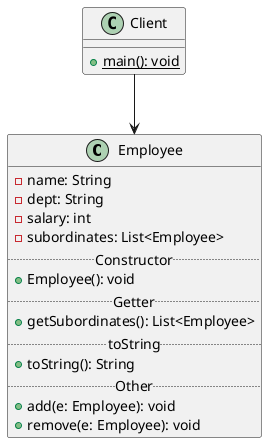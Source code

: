 @startuml

class Employee {
    - name: String
    - dept: String
    - salary: int
    - subordinates: List<Employee>
    .. Constructor ..
    + Employee(): void
    .. Getter ..
    + getSubordinates(): List<Employee>
    .. toString ..
    + toString(): String
    .. Other ..
    + add(e: Employee): void
    + remove(e: Employee): void
}

class Client {
    + {static} main(): void
}

Client --> Employee

@enduml
